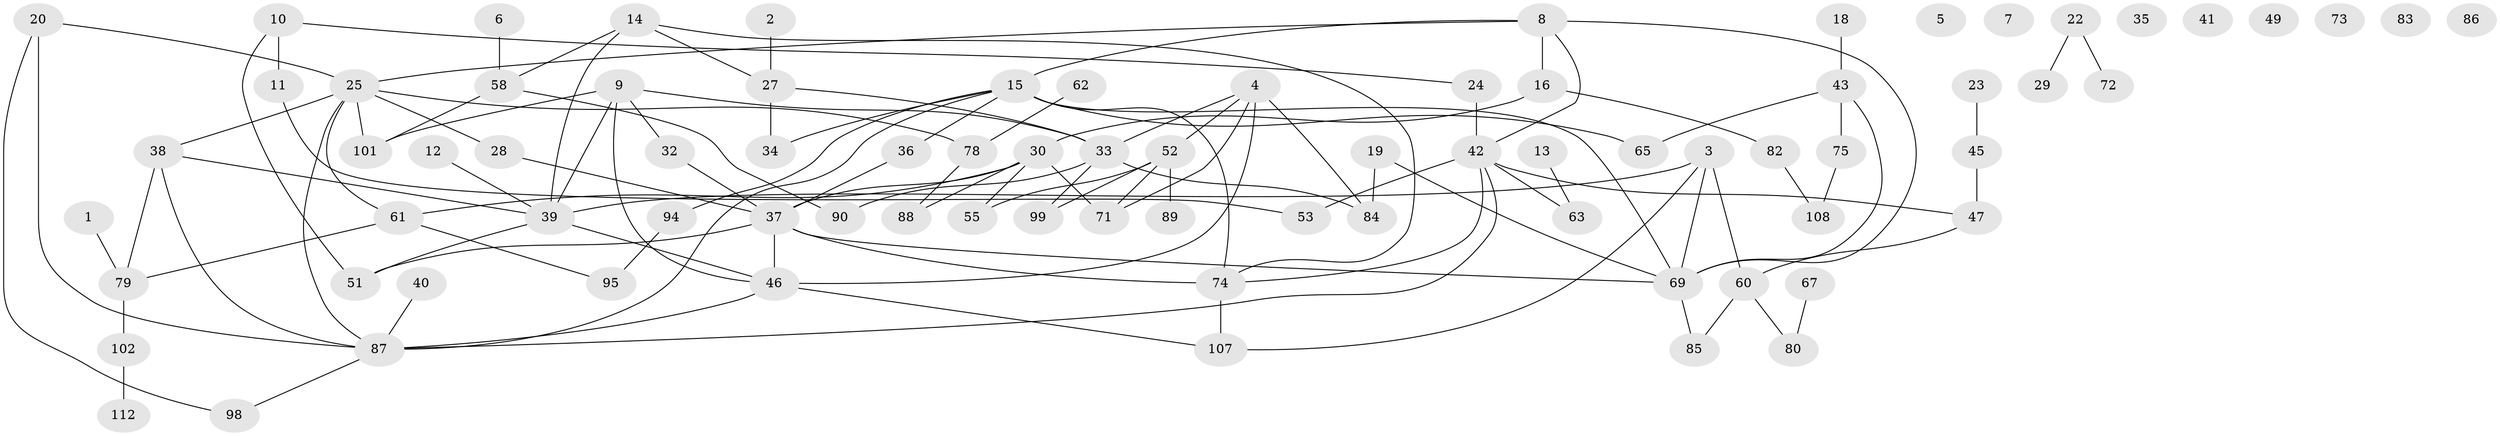 // original degree distribution, {1: 0.1810344827586207, 3: 0.20689655172413793, 5: 0.13793103448275862, 0: 0.06896551724137931, 2: 0.3103448275862069, 9: 0.008620689655172414, 7: 0.017241379310344827, 4: 0.06896551724137931}
// Generated by graph-tools (version 1.1) at 2025/41/03/06/25 10:41:19]
// undirected, 81 vertices, 113 edges
graph export_dot {
graph [start="1"]
  node [color=gray90,style=filled];
  1;
  2;
  3 [super="+26"];
  4;
  5;
  6;
  7;
  8 [super="+110"];
  9;
  10;
  11 [super="+21"];
  12;
  13;
  14 [super="+81"];
  15 [super="+17"];
  16 [super="+68"];
  18 [super="+93"];
  19;
  20;
  22;
  23;
  24 [super="+115"];
  25 [super="+31"];
  27 [super="+50"];
  28;
  29;
  30 [super="+113"];
  32 [super="+44"];
  33 [super="+56"];
  34 [super="+57"];
  35;
  36;
  37 [super="+96"];
  38 [super="+48"];
  39 [super="+103"];
  40;
  41;
  42 [super="+59"];
  43 [super="+91"];
  45 [super="+70"];
  46 [super="+76"];
  47;
  49;
  51;
  52 [super="+64"];
  53 [super="+54"];
  55;
  58 [super="+109"];
  60 [super="+66"];
  61 [super="+92"];
  62;
  63;
  65 [super="+116"];
  67;
  69 [super="+77"];
  71 [super="+105"];
  72 [super="+114"];
  73;
  74 [super="+104"];
  75;
  78 [super="+100"];
  79 [super="+97"];
  80;
  82;
  83;
  84 [super="+111"];
  85;
  86;
  87 [super="+106"];
  88;
  89;
  90;
  94;
  95;
  98;
  99;
  101;
  102;
  107;
  108;
  112;
  1 -- 79;
  2 -- 27;
  3 -- 107;
  3 -- 69;
  3 -- 39;
  3 -- 60;
  4 -- 33;
  4 -- 46;
  4 -- 52;
  4 -- 84;
  4 -- 71;
  6 -- 58;
  8 -- 16;
  8 -- 69;
  8 -- 25;
  8 -- 42;
  8 -- 15;
  9 -- 32;
  9 -- 39;
  9 -- 46;
  9 -- 101;
  9 -- 33;
  10 -- 11;
  10 -- 51;
  10 -- 24;
  11 -- 53;
  12 -- 39;
  13 -- 63;
  14 -- 39;
  14 -- 58;
  14 -- 74;
  14 -- 27;
  15 -- 36;
  15 -- 69;
  15 -- 87;
  15 -- 94;
  15 -- 65;
  15 -- 74 [weight=2];
  15 -- 34;
  16 -- 82;
  16 -- 30;
  18 -- 43;
  19 -- 69;
  19 -- 84;
  20 -- 25;
  20 -- 87;
  20 -- 98;
  22 -- 29;
  22 -- 72;
  23 -- 45;
  24 -- 42;
  25 -- 101;
  25 -- 28;
  25 -- 61;
  25 -- 78;
  25 -- 38;
  25 -- 87;
  27 -- 33;
  27 -- 34;
  28 -- 37;
  30 -- 88;
  30 -- 37;
  30 -- 55;
  30 -- 61;
  30 -- 71;
  32 -- 37;
  33 -- 84;
  33 -- 99;
  33 -- 90;
  36 -- 37;
  37 -- 51;
  37 -- 69;
  37 -- 74;
  37 -- 46;
  38 -- 39;
  38 -- 79;
  38 -- 87;
  39 -- 51;
  39 -- 46;
  40 -- 87;
  42 -- 53;
  42 -- 63;
  42 -- 87;
  42 -- 47;
  42 -- 74;
  43 -- 65;
  43 -- 69;
  43 -- 75;
  45 -- 47;
  46 -- 87;
  46 -- 107;
  47 -- 60;
  52 -- 99;
  52 -- 55;
  52 -- 89;
  52 -- 71 [weight=2];
  58 -- 90;
  58 -- 101;
  60 -- 85;
  60 -- 80;
  61 -- 95;
  61 -- 79;
  62 -- 78;
  67 -- 80;
  69 -- 85;
  74 -- 107;
  75 -- 108;
  78 -- 88;
  79 -- 102;
  82 -- 108;
  87 -- 98;
  94 -- 95;
  102 -- 112;
}
